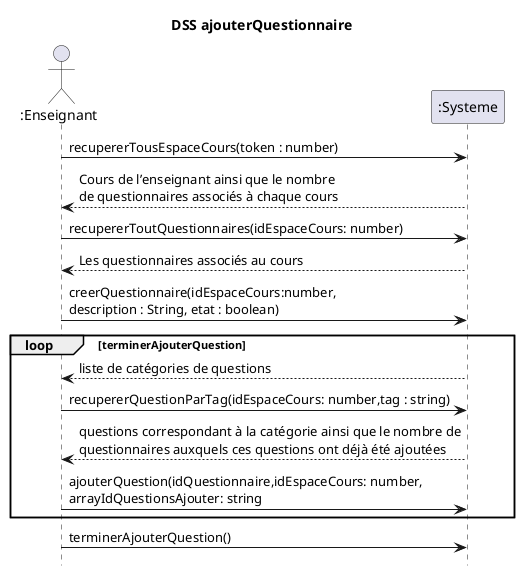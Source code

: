 @startuml DSS_ajouterQuestionnaire
title DSS ajouterQuestionnaire
hide footbox
actor ":Enseignant" as professeur
participant ":Systeme" as systeme

professeur ->  systeme : recupererTousEspaceCours(token : number)
systeme --> professeur : Cours de l’enseignant ainsi que le nombre\nde questionnaires associés à chaque cours
professeur -> systeme : recupererToutQuestionnaires(idEspaceCours: number)
systeme --> professeur : Les questionnaires associés au cours
professeur -> systeme : creerQuestionnaire(idEspaceCours:number,\ndescription : String, etat : boolean)
loop terminerAjouterQuestion
systeme --> professeur : liste de catégories de questions
professeur -> systeme : recupererQuestionParTag(idEspaceCours: number,tag : string)
systeme --> professeur : questions correspondant à la catégorie ainsi que le nombre de\nquestionnaires auxquels ces questions ont déjà été ajoutées
professeur -> systeme : ajouterQuestion(idQuestionnaire,idEspaceCours: number,\narrayIdQuestionsAjouter: string
end
professeur -> systeme : terminerAjouterQuestion()
@enduml